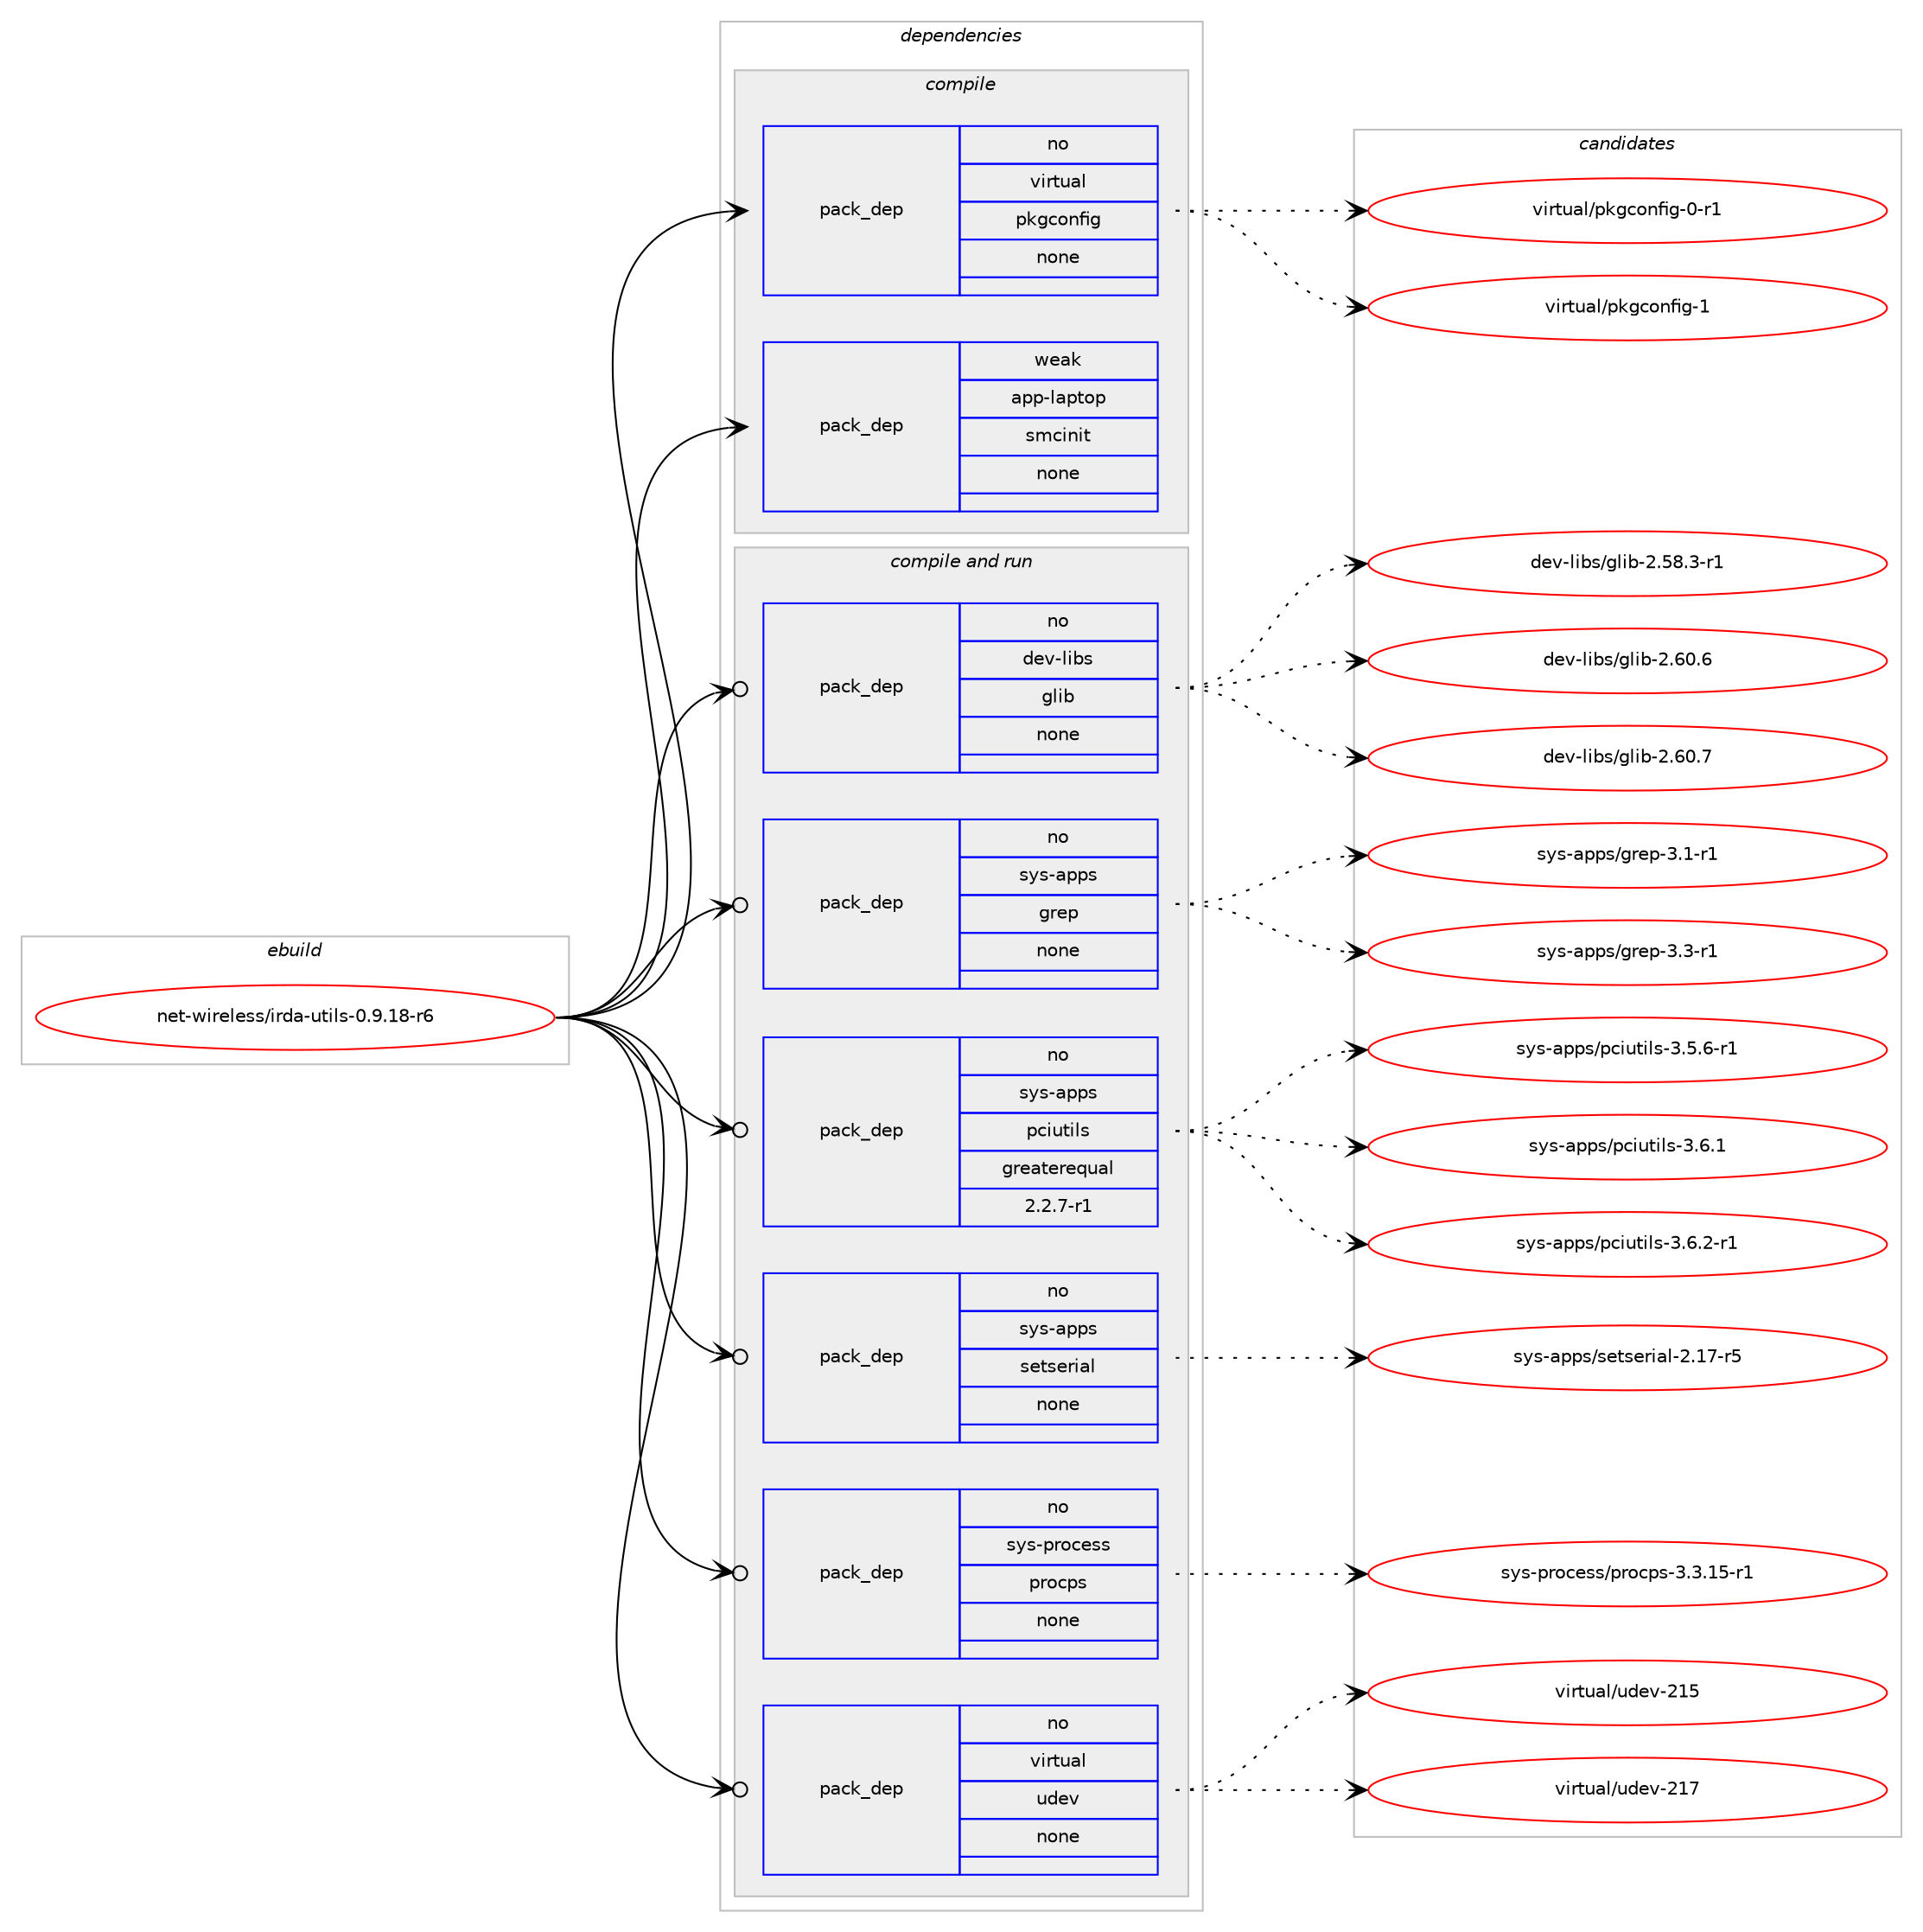 digraph prolog {

# *************
# Graph options
# *************

newrank=true;
concentrate=true;
compound=true;
graph [rankdir=LR,fontname=Helvetica,fontsize=10,ranksep=1.5];#, ranksep=2.5, nodesep=0.2];
edge  [arrowhead=vee];
node  [fontname=Helvetica,fontsize=10];

# **********
# The ebuild
# **********

subgraph cluster_leftcol {
color=gray;
rank=same;
label=<<i>ebuild</i>>;
id [label="net-wireless/irda-utils-0.9.18-r6", color=red, width=4, href="../net-wireless/irda-utils-0.9.18-r6.svg"];
}

# ****************
# The dependencies
# ****************

subgraph cluster_midcol {
color=gray;
label=<<i>dependencies</i>>;
subgraph cluster_compile {
fillcolor="#eeeeee";
style=filled;
label=<<i>compile</i>>;
subgraph pack623695 {
dependency844648 [label=<<TABLE BORDER="0" CELLBORDER="1" CELLSPACING="0" CELLPADDING="4" WIDTH="220"><TR><TD ROWSPAN="6" CELLPADDING="30">pack_dep</TD></TR><TR><TD WIDTH="110">no</TD></TR><TR><TD>virtual</TD></TR><TR><TD>pkgconfig</TD></TR><TR><TD>none</TD></TR><TR><TD></TD></TR></TABLE>>, shape=none, color=blue];
}
id:e -> dependency844648:w [weight=20,style="solid",arrowhead="vee"];
subgraph pack623696 {
dependency844649 [label=<<TABLE BORDER="0" CELLBORDER="1" CELLSPACING="0" CELLPADDING="4" WIDTH="220"><TR><TD ROWSPAN="6" CELLPADDING="30">pack_dep</TD></TR><TR><TD WIDTH="110">weak</TD></TR><TR><TD>app-laptop</TD></TR><TR><TD>smcinit</TD></TR><TR><TD>none</TD></TR><TR><TD></TD></TR></TABLE>>, shape=none, color=blue];
}
id:e -> dependency844649:w [weight=20,style="solid",arrowhead="vee"];
}
subgraph cluster_compileandrun {
fillcolor="#eeeeee";
style=filled;
label=<<i>compile and run</i>>;
subgraph pack623697 {
dependency844650 [label=<<TABLE BORDER="0" CELLBORDER="1" CELLSPACING="0" CELLPADDING="4" WIDTH="220"><TR><TD ROWSPAN="6" CELLPADDING="30">pack_dep</TD></TR><TR><TD WIDTH="110">no</TD></TR><TR><TD>dev-libs</TD></TR><TR><TD>glib</TD></TR><TR><TD>none</TD></TR><TR><TD></TD></TR></TABLE>>, shape=none, color=blue];
}
id:e -> dependency844650:w [weight=20,style="solid",arrowhead="odotvee"];
subgraph pack623698 {
dependency844651 [label=<<TABLE BORDER="0" CELLBORDER="1" CELLSPACING="0" CELLPADDING="4" WIDTH="220"><TR><TD ROWSPAN="6" CELLPADDING="30">pack_dep</TD></TR><TR><TD WIDTH="110">no</TD></TR><TR><TD>sys-apps</TD></TR><TR><TD>grep</TD></TR><TR><TD>none</TD></TR><TR><TD></TD></TR></TABLE>>, shape=none, color=blue];
}
id:e -> dependency844651:w [weight=20,style="solid",arrowhead="odotvee"];
subgraph pack623699 {
dependency844652 [label=<<TABLE BORDER="0" CELLBORDER="1" CELLSPACING="0" CELLPADDING="4" WIDTH="220"><TR><TD ROWSPAN="6" CELLPADDING="30">pack_dep</TD></TR><TR><TD WIDTH="110">no</TD></TR><TR><TD>sys-apps</TD></TR><TR><TD>pciutils</TD></TR><TR><TD>greaterequal</TD></TR><TR><TD>2.2.7-r1</TD></TR></TABLE>>, shape=none, color=blue];
}
id:e -> dependency844652:w [weight=20,style="solid",arrowhead="odotvee"];
subgraph pack623700 {
dependency844653 [label=<<TABLE BORDER="0" CELLBORDER="1" CELLSPACING="0" CELLPADDING="4" WIDTH="220"><TR><TD ROWSPAN="6" CELLPADDING="30">pack_dep</TD></TR><TR><TD WIDTH="110">no</TD></TR><TR><TD>sys-apps</TD></TR><TR><TD>setserial</TD></TR><TR><TD>none</TD></TR><TR><TD></TD></TR></TABLE>>, shape=none, color=blue];
}
id:e -> dependency844653:w [weight=20,style="solid",arrowhead="odotvee"];
subgraph pack623701 {
dependency844654 [label=<<TABLE BORDER="0" CELLBORDER="1" CELLSPACING="0" CELLPADDING="4" WIDTH="220"><TR><TD ROWSPAN="6" CELLPADDING="30">pack_dep</TD></TR><TR><TD WIDTH="110">no</TD></TR><TR><TD>sys-process</TD></TR><TR><TD>procps</TD></TR><TR><TD>none</TD></TR><TR><TD></TD></TR></TABLE>>, shape=none, color=blue];
}
id:e -> dependency844654:w [weight=20,style="solid",arrowhead="odotvee"];
subgraph pack623702 {
dependency844655 [label=<<TABLE BORDER="0" CELLBORDER="1" CELLSPACING="0" CELLPADDING="4" WIDTH="220"><TR><TD ROWSPAN="6" CELLPADDING="30">pack_dep</TD></TR><TR><TD WIDTH="110">no</TD></TR><TR><TD>virtual</TD></TR><TR><TD>udev</TD></TR><TR><TD>none</TD></TR><TR><TD></TD></TR></TABLE>>, shape=none, color=blue];
}
id:e -> dependency844655:w [weight=20,style="solid",arrowhead="odotvee"];
}
subgraph cluster_run {
fillcolor="#eeeeee";
style=filled;
label=<<i>run</i>>;
}
}

# **************
# The candidates
# **************

subgraph cluster_choices {
rank=same;
color=gray;
label=<<i>candidates</i>>;

subgraph choice623695 {
color=black;
nodesep=1;
choice11810511411611797108471121071039911111010210510345484511449 [label="virtual/pkgconfig-0-r1", color=red, width=4,href="../virtual/pkgconfig-0-r1.svg"];
choice1181051141161179710847112107103991111101021051034549 [label="virtual/pkgconfig-1", color=red, width=4,href="../virtual/pkgconfig-1.svg"];
dependency844648:e -> choice11810511411611797108471121071039911111010210510345484511449:w [style=dotted,weight="100"];
dependency844648:e -> choice1181051141161179710847112107103991111101021051034549:w [style=dotted,weight="100"];
}
subgraph choice623696 {
color=black;
nodesep=1;
}
subgraph choice623697 {
color=black;
nodesep=1;
choice10010111845108105981154710310810598455046535646514511449 [label="dev-libs/glib-2.58.3-r1", color=red, width=4,href="../dev-libs/glib-2.58.3-r1.svg"];
choice1001011184510810598115471031081059845504654484654 [label="dev-libs/glib-2.60.6", color=red, width=4,href="../dev-libs/glib-2.60.6.svg"];
choice1001011184510810598115471031081059845504654484655 [label="dev-libs/glib-2.60.7", color=red, width=4,href="../dev-libs/glib-2.60.7.svg"];
dependency844650:e -> choice10010111845108105981154710310810598455046535646514511449:w [style=dotted,weight="100"];
dependency844650:e -> choice1001011184510810598115471031081059845504654484654:w [style=dotted,weight="100"];
dependency844650:e -> choice1001011184510810598115471031081059845504654484655:w [style=dotted,weight="100"];
}
subgraph choice623698 {
color=black;
nodesep=1;
choice115121115459711211211547103114101112455146494511449 [label="sys-apps/grep-3.1-r1", color=red, width=4,href="../sys-apps/grep-3.1-r1.svg"];
choice115121115459711211211547103114101112455146514511449 [label="sys-apps/grep-3.3-r1", color=red, width=4,href="../sys-apps/grep-3.3-r1.svg"];
dependency844651:e -> choice115121115459711211211547103114101112455146494511449:w [style=dotted,weight="100"];
dependency844651:e -> choice115121115459711211211547103114101112455146514511449:w [style=dotted,weight="100"];
}
subgraph choice623699 {
color=black;
nodesep=1;
choice115121115459711211211547112991051171161051081154551465346544511449 [label="sys-apps/pciutils-3.5.6-r1", color=red, width=4,href="../sys-apps/pciutils-3.5.6-r1.svg"];
choice11512111545971121121154711299105117116105108115455146544649 [label="sys-apps/pciutils-3.6.1", color=red, width=4,href="../sys-apps/pciutils-3.6.1.svg"];
choice115121115459711211211547112991051171161051081154551465446504511449 [label="sys-apps/pciutils-3.6.2-r1", color=red, width=4,href="../sys-apps/pciutils-3.6.2-r1.svg"];
dependency844652:e -> choice115121115459711211211547112991051171161051081154551465346544511449:w [style=dotted,weight="100"];
dependency844652:e -> choice11512111545971121121154711299105117116105108115455146544649:w [style=dotted,weight="100"];
dependency844652:e -> choice115121115459711211211547112991051171161051081154551465446504511449:w [style=dotted,weight="100"];
}
subgraph choice623700 {
color=black;
nodesep=1;
choice1151211154597112112115471151011161151011141059710845504649554511453 [label="sys-apps/setserial-2.17-r5", color=red, width=4,href="../sys-apps/setserial-2.17-r5.svg"];
dependency844653:e -> choice1151211154597112112115471151011161151011141059710845504649554511453:w [style=dotted,weight="100"];
}
subgraph choice623701 {
color=black;
nodesep=1;
choice11512111545112114111991011151154711211411199112115455146514649534511449 [label="sys-process/procps-3.3.15-r1", color=red, width=4,href="../sys-process/procps-3.3.15-r1.svg"];
dependency844654:e -> choice11512111545112114111991011151154711211411199112115455146514649534511449:w [style=dotted,weight="100"];
}
subgraph choice623702 {
color=black;
nodesep=1;
choice118105114116117971084711710010111845504953 [label="virtual/udev-215", color=red, width=4,href="../virtual/udev-215.svg"];
choice118105114116117971084711710010111845504955 [label="virtual/udev-217", color=red, width=4,href="../virtual/udev-217.svg"];
dependency844655:e -> choice118105114116117971084711710010111845504953:w [style=dotted,weight="100"];
dependency844655:e -> choice118105114116117971084711710010111845504955:w [style=dotted,weight="100"];
}
}

}
